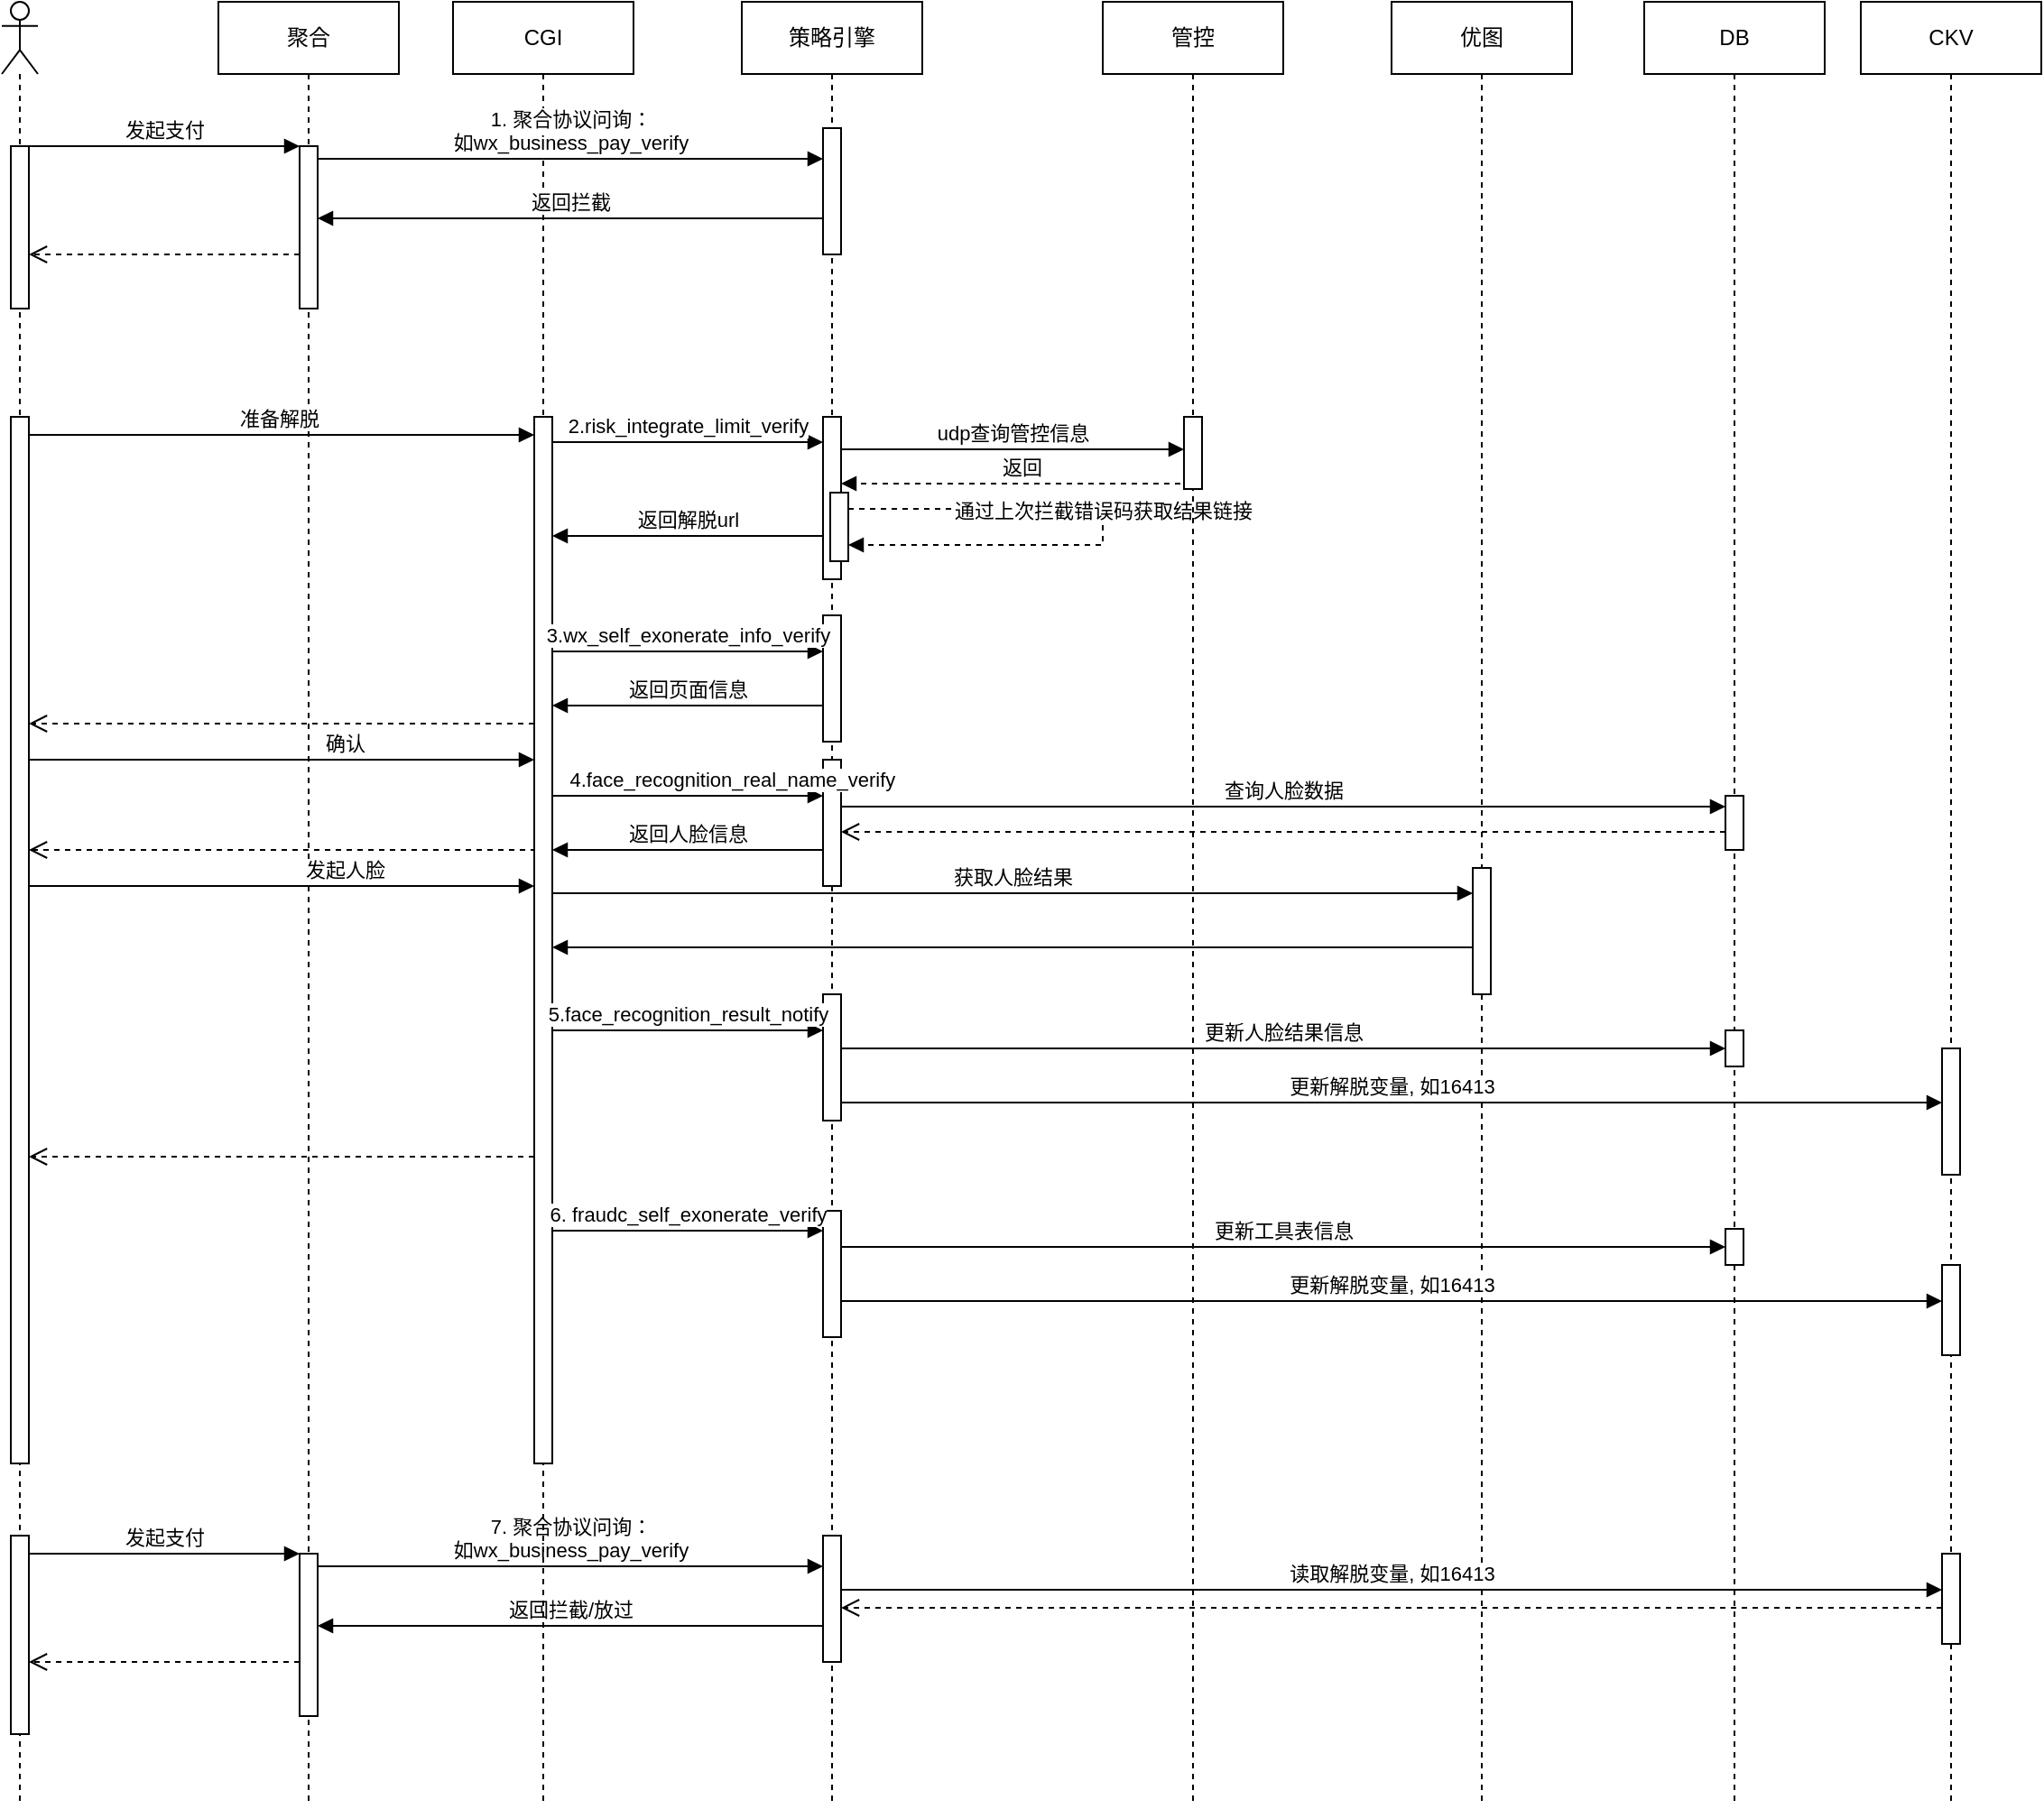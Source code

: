 <mxfile version="21.1.1" type="github">
  <diagram name="Page-1" id="2YBvvXClWsGukQMizWep">
    <mxGraphModel dx="2020" dy="985" grid="1" gridSize="10" guides="1" tooltips="1" connect="1" arrows="1" fold="1" page="1" pageScale="1" pageWidth="850" pageHeight="1100" math="0" shadow="0">
      <root>
        <mxCell id="0" />
        <mxCell id="1" parent="0" />
        <mxCell id="7k-lvp4XkaIvdBZKLIx3-6" value="" style="shape=umlLifeline;perimeter=lifelinePerimeter;whiteSpace=wrap;html=1;container=1;dropTarget=0;collapsible=0;recursiveResize=0;outlineConnect=0;portConstraint=eastwest;newEdgeStyle={&quot;edgeStyle&quot;:&quot;elbowEdgeStyle&quot;,&quot;elbow&quot;:&quot;vertical&quot;,&quot;curved&quot;:0,&quot;rounded&quot;:0};participant=umlActor;" vertex="1" parent="1">
          <mxGeometry x="90" y="40" width="20" height="1000" as="geometry" />
        </mxCell>
        <mxCell id="7k-lvp4XkaIvdBZKLIx3-7" value="" style="html=1;points=[];perimeter=orthogonalPerimeter;outlineConnect=0;targetShapes=umlLifeline;portConstraint=eastwest;newEdgeStyle={&quot;edgeStyle&quot;:&quot;elbowEdgeStyle&quot;,&quot;elbow&quot;:&quot;vertical&quot;,&quot;curved&quot;:0,&quot;rounded&quot;:0};" vertex="1" parent="7k-lvp4XkaIvdBZKLIx3-6">
          <mxGeometry x="5" y="80" width="10" height="90" as="geometry" />
        </mxCell>
        <mxCell id="hi3D_tC1tFswLXesbzHT-98" value="策略引擎" style="shape=umlLifeline;perimeter=lifelinePerimeter;whiteSpace=wrap;html=1;container=0;dropTarget=0;collapsible=0;recursiveResize=0;outlineConnect=0;portConstraint=eastwest;newEdgeStyle={&quot;edgeStyle&quot;:&quot;elbowEdgeStyle&quot;,&quot;elbow&quot;:&quot;vertical&quot;,&quot;curved&quot;:0,&quot;rounded&quot;:0};" parent="1" vertex="1">
          <mxGeometry x="500" y="40" width="100" height="1000" as="geometry" />
        </mxCell>
        <mxCell id="hi3D_tC1tFswLXesbzHT-99" value="" style="html=1;points=[];perimeter=orthogonalPerimeter;outlineConnect=0;targetShapes=umlLifeline;portConstraint=eastwest;newEdgeStyle={&quot;edgeStyle&quot;:&quot;elbowEdgeStyle&quot;,&quot;elbow&quot;:&quot;vertical&quot;,&quot;curved&quot;:0,&quot;rounded&quot;:0};" parent="hi3D_tC1tFswLXesbzHT-98" vertex="1">
          <mxGeometry x="45" y="70" width="10" height="70" as="geometry" />
        </mxCell>
        <mxCell id="hi3D_tC1tFswLXesbzHT-106" value="" style="html=1;points=[];perimeter=orthogonalPerimeter;outlineConnect=0;targetShapes=umlLifeline;portConstraint=eastwest;newEdgeStyle={&quot;edgeStyle&quot;:&quot;elbowEdgeStyle&quot;,&quot;elbow&quot;:&quot;vertical&quot;,&quot;curved&quot;:0,&quot;rounded&quot;:0};" parent="hi3D_tC1tFswLXesbzHT-98" vertex="1">
          <mxGeometry x="45" y="230" width="10" height="90" as="geometry" />
        </mxCell>
        <mxCell id="hi3D_tC1tFswLXesbzHT-119" value="" style="html=1;points=[];perimeter=orthogonalPerimeter;outlineConnect=0;targetShapes=umlLifeline;portConstraint=eastwest;newEdgeStyle={&quot;edgeStyle&quot;:&quot;elbowEdgeStyle&quot;,&quot;elbow&quot;:&quot;vertical&quot;,&quot;curved&quot;:0,&quot;rounded&quot;:0};" parent="hi3D_tC1tFswLXesbzHT-98" vertex="1">
          <mxGeometry x="49" y="272" width="10" height="38" as="geometry" />
        </mxCell>
        <mxCell id="hi3D_tC1tFswLXesbzHT-120" value="通过上次拦截错误码获取结果链接" style="html=1;verticalAlign=bottom;endArrow=block;edgeStyle=elbowEdgeStyle;elbow=vertical;curved=0;rounded=0;dashed=1;" parent="hi3D_tC1tFswLXesbzHT-98" source="hi3D_tC1tFswLXesbzHT-119" target="hi3D_tC1tFswLXesbzHT-119" edge="1">
          <mxGeometry width="80" relative="1" as="geometry">
            <mxPoint x="255" y="267" as="sourcePoint" />
            <mxPoint x="65" y="277" as="targetPoint" />
            <Array as="points">
              <mxPoint x="200" y="291" />
            </Array>
          </mxGeometry>
        </mxCell>
        <mxCell id="hi3D_tC1tFswLXesbzHT-137" value="" style="html=1;points=[];perimeter=orthogonalPerimeter;outlineConnect=0;targetShapes=umlLifeline;portConstraint=eastwest;newEdgeStyle={&quot;edgeStyle&quot;:&quot;elbowEdgeStyle&quot;,&quot;elbow&quot;:&quot;vertical&quot;,&quot;curved&quot;:0,&quot;rounded&quot;:0};" parent="hi3D_tC1tFswLXesbzHT-98" vertex="1">
          <mxGeometry x="45" y="340" width="10" height="70" as="geometry" />
        </mxCell>
        <mxCell id="hi3D_tC1tFswLXesbzHT-142" value="" style="html=1;points=[];perimeter=orthogonalPerimeter;outlineConnect=0;targetShapes=umlLifeline;portConstraint=eastwest;newEdgeStyle={&quot;edgeStyle&quot;:&quot;elbowEdgeStyle&quot;,&quot;elbow&quot;:&quot;vertical&quot;,&quot;curved&quot;:0,&quot;rounded&quot;:0};" parent="hi3D_tC1tFswLXesbzHT-98" vertex="1">
          <mxGeometry x="45" y="420" width="10" height="70" as="geometry" />
        </mxCell>
        <mxCell id="hi3D_tC1tFswLXesbzHT-144" value="返回人脸信息" style="html=1;verticalAlign=bottom;endArrow=block;edgeStyle=elbowEdgeStyle;elbow=horizontal;curved=0;rounded=0;" parent="hi3D_tC1tFswLXesbzHT-98" source="hi3D_tC1tFswLXesbzHT-142" edge="1">
          <mxGeometry relative="1" as="geometry">
            <mxPoint x="40" y="470" as="sourcePoint" />
            <Array as="points">
              <mxPoint x="-55" y="470" />
              <mxPoint x="-95" y="620" />
              <mxPoint x="-315" y="430" />
            </Array>
            <mxPoint x="-105" y="470" as="targetPoint" />
          </mxGeometry>
        </mxCell>
        <mxCell id="hi3D_tC1tFswLXesbzHT-143" value="&amp;nbsp; &amp;nbsp; &amp;nbsp; &amp;nbsp; &amp;nbsp; &amp;nbsp; &amp;nbsp; &amp;nbsp; 4.face_recognition_real_name_verify" style="html=1;verticalAlign=bottom;endArrow=block;edgeStyle=elbowEdgeStyle;elbow=vertical;curved=0;rounded=0;" parent="hi3D_tC1tFswLXesbzHT-98" target="hi3D_tC1tFswLXesbzHT-142" edge="1">
          <mxGeometry width="80" relative="1" as="geometry">
            <mxPoint x="-105" y="440" as="sourcePoint" />
            <mxPoint x="40" y="430" as="targetPoint" />
            <Array as="points">
              <mxPoint x="-20" y="440" />
              <mxPoint x="5" y="430" />
            </Array>
          </mxGeometry>
        </mxCell>
        <mxCell id="hi3D_tC1tFswLXesbzHT-151" value="" style="html=1;points=[];perimeter=orthogonalPerimeter;outlineConnect=0;targetShapes=umlLifeline;portConstraint=eastwest;newEdgeStyle={&quot;edgeStyle&quot;:&quot;elbowEdgeStyle&quot;,&quot;elbow&quot;:&quot;vertical&quot;,&quot;curved&quot;:0,&quot;rounded&quot;:0};" parent="hi3D_tC1tFswLXesbzHT-98" vertex="1">
          <mxGeometry x="45" y="550" width="10" height="70" as="geometry" />
        </mxCell>
        <mxCell id="hi3D_tC1tFswLXesbzHT-164" value="" style="html=1;points=[];perimeter=orthogonalPerimeter;outlineConnect=0;targetShapes=umlLifeline;portConstraint=eastwest;newEdgeStyle={&quot;edgeStyle&quot;:&quot;elbowEdgeStyle&quot;,&quot;elbow&quot;:&quot;vertical&quot;,&quot;curved&quot;:0,&quot;rounded&quot;:0};" parent="hi3D_tC1tFswLXesbzHT-98" vertex="1">
          <mxGeometry x="45" y="670" width="10" height="70" as="geometry" />
        </mxCell>
        <mxCell id="aM9ryv3xv72pqoxQDRHE-5" value="聚合" style="shape=umlLifeline;perimeter=lifelinePerimeter;whiteSpace=wrap;html=1;container=0;dropTarget=0;collapsible=0;recursiveResize=0;outlineConnect=0;portConstraint=eastwest;newEdgeStyle={&quot;edgeStyle&quot;:&quot;elbowEdgeStyle&quot;,&quot;elbow&quot;:&quot;vertical&quot;,&quot;curved&quot;:0,&quot;rounded&quot;:0};" parent="1" vertex="1">
          <mxGeometry x="210" y="40" width="100" height="1000" as="geometry" />
        </mxCell>
        <mxCell id="aM9ryv3xv72pqoxQDRHE-6" value="" style="html=1;points=[];perimeter=orthogonalPerimeter;outlineConnect=0;targetShapes=umlLifeline;portConstraint=eastwest;newEdgeStyle={&quot;edgeStyle&quot;:&quot;elbowEdgeStyle&quot;,&quot;elbow&quot;:&quot;vertical&quot;,&quot;curved&quot;:0,&quot;rounded&quot;:0};" parent="aM9ryv3xv72pqoxQDRHE-5" vertex="1">
          <mxGeometry x="45" y="80" width="10" height="90" as="geometry" />
        </mxCell>
        <mxCell id="hi3D_tC1tFswLXesbzHT-102" value="" style="html=1;points=[];perimeter=orthogonalPerimeter;outlineConnect=0;targetShapes=umlLifeline;portConstraint=eastwest;newEdgeStyle={&quot;edgeStyle&quot;:&quot;elbowEdgeStyle&quot;,&quot;elbow&quot;:&quot;vertical&quot;,&quot;curved&quot;:0,&quot;rounded&quot;:0};" parent="aM9ryv3xv72pqoxQDRHE-5" vertex="1">
          <mxGeometry x="-115" y="230" width="10" height="580" as="geometry" />
        </mxCell>
        <mxCell id="hi3D_tC1tFswLXesbzHT-171" value="" style="html=1;points=[];perimeter=orthogonalPerimeter;outlineConnect=0;targetShapes=umlLifeline;portConstraint=eastwest;newEdgeStyle={&quot;edgeStyle&quot;:&quot;elbowEdgeStyle&quot;,&quot;elbow&quot;:&quot;vertical&quot;,&quot;curved&quot;:0,&quot;rounded&quot;:0};" parent="aM9ryv3xv72pqoxQDRHE-5" vertex="1">
          <mxGeometry x="335" y="850" width="10" height="70" as="geometry" />
        </mxCell>
        <mxCell id="hi3D_tC1tFswLXesbzHT-172" value="" style="html=1;points=[];perimeter=orthogonalPerimeter;outlineConnect=0;targetShapes=umlLifeline;portConstraint=eastwest;newEdgeStyle={&quot;edgeStyle&quot;:&quot;elbowEdgeStyle&quot;,&quot;elbow&quot;:&quot;vertical&quot;,&quot;curved&quot;:0,&quot;rounded&quot;:0};" parent="aM9ryv3xv72pqoxQDRHE-5" vertex="1">
          <mxGeometry x="-115" y="850" width="10" height="110" as="geometry" />
        </mxCell>
        <mxCell id="hi3D_tC1tFswLXesbzHT-173" value="" style="html=1;points=[];perimeter=orthogonalPerimeter;outlineConnect=0;targetShapes=umlLifeline;portConstraint=eastwest;newEdgeStyle={&quot;edgeStyle&quot;:&quot;elbowEdgeStyle&quot;,&quot;elbow&quot;:&quot;vertical&quot;,&quot;curved&quot;:0,&quot;rounded&quot;:0};" parent="aM9ryv3xv72pqoxQDRHE-5" vertex="1">
          <mxGeometry x="45" y="860" width="10" height="90" as="geometry" />
        </mxCell>
        <mxCell id="hi3D_tC1tFswLXesbzHT-174" value="发起支付" style="html=1;verticalAlign=bottom;endArrow=block;edgeStyle=elbowEdgeStyle;elbow=horizontal;curved=0;rounded=0;" parent="aM9ryv3xv72pqoxQDRHE-5" source="hi3D_tC1tFswLXesbzHT-172" target="hi3D_tC1tFswLXesbzHT-173" edge="1">
          <mxGeometry relative="1" as="geometry">
            <mxPoint x="-15" y="870" as="sourcePoint" />
            <Array as="points">
              <mxPoint x="-30" y="860" />
            </Array>
          </mxGeometry>
        </mxCell>
        <mxCell id="hi3D_tC1tFswLXesbzHT-175" value="" style="html=1;verticalAlign=bottom;endArrow=open;dashed=1;endSize=8;edgeStyle=elbowEdgeStyle;elbow=vertical;curved=0;rounded=0;" parent="aM9ryv3xv72pqoxQDRHE-5" source="hi3D_tC1tFswLXesbzHT-173" target="hi3D_tC1tFswLXesbzHT-172" edge="1">
          <mxGeometry relative="1" as="geometry">
            <mxPoint x="-15" y="945" as="targetPoint" />
            <Array as="points">
              <mxPoint x="30" y="920" />
              <mxPoint x="-20" y="1020" />
            </Array>
          </mxGeometry>
        </mxCell>
        <mxCell id="hi3D_tC1tFswLXesbzHT-176" value="7. 聚合协议问询：&lt;br&gt;如wx_business_pay_verify" style="html=1;verticalAlign=bottom;endArrow=block;edgeStyle=elbowEdgeStyle;elbow=vertical;curved=0;rounded=0;" parent="aM9ryv3xv72pqoxQDRHE-5" target="hi3D_tC1tFswLXesbzHT-171" edge="1">
          <mxGeometry width="80" relative="1" as="geometry">
            <mxPoint x="55" y="867" as="sourcePoint" />
            <mxPoint x="300" y="867" as="targetPoint" />
          </mxGeometry>
        </mxCell>
        <mxCell id="hi3D_tC1tFswLXesbzHT-177" value="返回拦截/放过" style="html=1;verticalAlign=bottom;endArrow=block;edgeStyle=elbowEdgeStyle;elbow=horizontal;curved=0;rounded=0;" parent="aM9ryv3xv72pqoxQDRHE-5" source="hi3D_tC1tFswLXesbzHT-171" edge="1" target="hi3D_tC1tFswLXesbzHT-173">
          <mxGeometry relative="1" as="geometry">
            <mxPoint x="-95" y="870" as="sourcePoint" />
            <Array as="points">
              <mxPoint x="180" y="900" />
            </Array>
            <mxPoint x="50" y="900" as="targetPoint" />
          </mxGeometry>
        </mxCell>
        <mxCell id="aM9ryv3xv72pqoxQDRHE-7" value="发起支付" style="html=1;verticalAlign=bottom;endArrow=block;edgeStyle=elbowEdgeStyle;elbow=horizontal;curved=0;rounded=0;" parent="1" target="aM9ryv3xv72pqoxQDRHE-6" edge="1">
          <mxGeometry relative="1" as="geometry">
            <mxPoint x="105" y="120" as="sourcePoint" />
            <Array as="points">
              <mxPoint x="180" y="120" />
            </Array>
          </mxGeometry>
        </mxCell>
        <mxCell id="aM9ryv3xv72pqoxQDRHE-8" value="" style="html=1;verticalAlign=bottom;endArrow=open;dashed=1;endSize=8;edgeStyle=elbowEdgeStyle;elbow=vertical;curved=0;rounded=0;" parent="1" source="aM9ryv3xv72pqoxQDRHE-6" edge="1">
          <mxGeometry relative="1" as="geometry">
            <mxPoint x="105" y="180" as="targetPoint" />
            <Array as="points">
              <mxPoint x="240" y="180" />
              <mxPoint x="190" y="280" />
            </Array>
          </mxGeometry>
        </mxCell>
        <mxCell id="hi3D_tC1tFswLXesbzHT-90" value="CGI" style="shape=umlLifeline;perimeter=lifelinePerimeter;whiteSpace=wrap;html=1;container=0;dropTarget=0;collapsible=0;recursiveResize=0;outlineConnect=0;portConstraint=eastwest;newEdgeStyle={&quot;edgeStyle&quot;:&quot;elbowEdgeStyle&quot;,&quot;elbow&quot;:&quot;vertical&quot;,&quot;curved&quot;:0,&quot;rounded&quot;:0};" parent="1" vertex="1">
          <mxGeometry x="340" y="40" width="100" height="1000" as="geometry" />
        </mxCell>
        <mxCell id="hi3D_tC1tFswLXesbzHT-103" value="" style="html=1;points=[];perimeter=orthogonalPerimeter;outlineConnect=0;targetShapes=umlLifeline;portConstraint=eastwest;newEdgeStyle={&quot;edgeStyle&quot;:&quot;elbowEdgeStyle&quot;,&quot;elbow&quot;:&quot;vertical&quot;,&quot;curved&quot;:0,&quot;rounded&quot;:0};" parent="hi3D_tC1tFswLXesbzHT-90" vertex="1">
          <mxGeometry x="45" y="230" width="10" height="580" as="geometry" />
        </mxCell>
        <mxCell id="hi3D_tC1tFswLXesbzHT-100" value="1. 聚合协议问询：&lt;br&gt;如wx_business_pay_verify" style="html=1;verticalAlign=bottom;endArrow=block;edgeStyle=elbowEdgeStyle;elbow=vertical;curved=0;rounded=0;" parent="1" target="hi3D_tC1tFswLXesbzHT-99" edge="1">
          <mxGeometry width="80" relative="1" as="geometry">
            <mxPoint x="265" y="127" as="sourcePoint" />
            <mxPoint x="510" y="127" as="targetPoint" />
          </mxGeometry>
        </mxCell>
        <mxCell id="hi3D_tC1tFswLXesbzHT-101" value="返回拦截" style="html=1;verticalAlign=bottom;endArrow=block;edgeStyle=elbowEdgeStyle;elbow=horizontal;curved=0;rounded=0;" parent="1" source="hi3D_tC1tFswLXesbzHT-99" edge="1" target="aM9ryv3xv72pqoxQDRHE-6">
          <mxGeometry relative="1" as="geometry">
            <mxPoint x="115" y="130" as="sourcePoint" />
            <Array as="points">
              <mxPoint x="390" y="160" />
            </Array>
            <mxPoint x="270" y="160" as="targetPoint" />
          </mxGeometry>
        </mxCell>
        <mxCell id="hi3D_tC1tFswLXesbzHT-104" value="准备解脱&amp;nbsp;" style="html=1;verticalAlign=bottom;endArrow=block;edgeStyle=elbowEdgeStyle;elbow=horizontal;curved=0;rounded=0;" parent="1" source="hi3D_tC1tFswLXesbzHT-102" target="hi3D_tC1tFswLXesbzHT-103" edge="1">
          <mxGeometry relative="1" as="geometry">
            <mxPoint x="195" y="290" as="sourcePoint" />
            <Array as="points">
              <mxPoint x="180" y="280" />
            </Array>
          </mxGeometry>
        </mxCell>
        <mxCell id="hi3D_tC1tFswLXesbzHT-105" value="" style="html=1;verticalAlign=bottom;endArrow=open;dashed=1;endSize=8;edgeStyle=elbowEdgeStyle;elbow=vertical;curved=0;rounded=0;" parent="1" target="hi3D_tC1tFswLXesbzHT-102" edge="1">
          <mxGeometry relative="1" as="geometry">
            <mxPoint x="110" y="490" as="targetPoint" />
            <Array as="points">
              <mxPoint x="270" y="510" />
              <mxPoint x="200" y="570" />
              <mxPoint x="250" y="440" />
              <mxPoint x="270" y="350" />
              <mxPoint x="260" y="490" />
              <mxPoint x="190" y="483" />
            </Array>
            <mxPoint x="385" y="353" as="sourcePoint" />
          </mxGeometry>
        </mxCell>
        <mxCell id="hi3D_tC1tFswLXesbzHT-109" value="返回解脱url" style="html=1;verticalAlign=bottom;endArrow=block;edgeStyle=elbowEdgeStyle;elbow=horizontal;curved=0;rounded=0;" parent="1" source="hi3D_tC1tFswLXesbzHT-106" edge="1">
          <mxGeometry relative="1" as="geometry">
            <mxPoint x="530" y="336" as="sourcePoint" />
            <Array as="points">
              <mxPoint x="450" y="336" />
              <mxPoint x="410" y="486" />
              <mxPoint x="190" y="296" />
            </Array>
            <mxPoint x="395" y="336" as="targetPoint" />
          </mxGeometry>
        </mxCell>
        <mxCell id="hi3D_tC1tFswLXesbzHT-111" value="2.risk_integrate_limit_verify" style="html=1;verticalAlign=bottom;endArrow=block;edgeStyle=elbowEdgeStyle;elbow=vertical;curved=0;rounded=0;" parent="1" target="hi3D_tC1tFswLXesbzHT-106" edge="1">
          <mxGeometry width="80" relative="1" as="geometry">
            <mxPoint x="395" y="284" as="sourcePoint" />
            <mxPoint x="540" y="284" as="targetPoint" />
            <Array as="points">
              <mxPoint x="510" y="284" />
            </Array>
          </mxGeometry>
        </mxCell>
        <mxCell id="hi3D_tC1tFswLXesbzHT-112" value="管控" style="shape=umlLifeline;perimeter=lifelinePerimeter;whiteSpace=wrap;html=1;container=0;dropTarget=0;collapsible=0;recursiveResize=0;outlineConnect=0;portConstraint=eastwest;newEdgeStyle={&quot;edgeStyle&quot;:&quot;elbowEdgeStyle&quot;,&quot;elbow&quot;:&quot;vertical&quot;,&quot;curved&quot;:0,&quot;rounded&quot;:0};" parent="1" vertex="1">
          <mxGeometry x="700" y="40" width="100" height="1000" as="geometry" />
        </mxCell>
        <mxCell id="hi3D_tC1tFswLXesbzHT-114" value="" style="html=1;points=[];perimeter=orthogonalPerimeter;outlineConnect=0;targetShapes=umlLifeline;portConstraint=eastwest;newEdgeStyle={&quot;edgeStyle&quot;:&quot;elbowEdgeStyle&quot;,&quot;elbow&quot;:&quot;vertical&quot;,&quot;curved&quot;:0,&quot;rounded&quot;:0};" parent="hi3D_tC1tFswLXesbzHT-112" vertex="1">
          <mxGeometry x="45" y="230" width="10" height="40" as="geometry" />
        </mxCell>
        <mxCell id="hi3D_tC1tFswLXesbzHT-115" value="udp查询管控信息" style="html=1;verticalAlign=bottom;endArrow=block;edgeStyle=elbowEdgeStyle;elbow=vertical;curved=0;rounded=0;" parent="1" edge="1">
          <mxGeometry width="80" relative="1" as="geometry">
            <mxPoint x="555" y="288" as="sourcePoint" />
            <mxPoint x="745" y="288" as="targetPoint" />
          </mxGeometry>
        </mxCell>
        <mxCell id="hi3D_tC1tFswLXesbzHT-116" value="返回" style="html=1;verticalAlign=bottom;endArrow=block;edgeStyle=elbowEdgeStyle;elbow=vertical;curved=0;rounded=0;dashed=1;" parent="1" target="hi3D_tC1tFswLXesbzHT-106" edge="1">
          <mxGeometry width="80" relative="1" as="geometry">
            <mxPoint x="745" y="297" as="sourcePoint" />
            <mxPoint x="555" y="297" as="targetPoint" />
            <Array as="points">
              <mxPoint x="750" y="307" />
            </Array>
          </mxGeometry>
        </mxCell>
        <mxCell id="hi3D_tC1tFswLXesbzHT-117" value="优图" style="shape=umlLifeline;perimeter=lifelinePerimeter;whiteSpace=wrap;html=1;container=0;dropTarget=0;collapsible=0;recursiveResize=0;outlineConnect=0;portConstraint=eastwest;newEdgeStyle={&quot;edgeStyle&quot;:&quot;elbowEdgeStyle&quot;,&quot;elbow&quot;:&quot;vertical&quot;,&quot;curved&quot;:0,&quot;rounded&quot;:0};" parent="1" vertex="1">
          <mxGeometry x="860" y="40" width="100" height="1000" as="geometry" />
        </mxCell>
        <mxCell id="hi3D_tC1tFswLXesbzHT-146" value="" style="html=1;points=[];perimeter=orthogonalPerimeter;outlineConnect=0;targetShapes=umlLifeline;portConstraint=eastwest;newEdgeStyle={&quot;edgeStyle&quot;:&quot;elbowEdgeStyle&quot;,&quot;elbow&quot;:&quot;vertical&quot;,&quot;curved&quot;:0,&quot;rounded&quot;:0};" parent="hi3D_tC1tFswLXesbzHT-117" vertex="1">
          <mxGeometry x="45" y="480" width="10" height="70" as="geometry" />
        </mxCell>
        <mxCell id="hi3D_tC1tFswLXesbzHT-138" value="3.wx_self_exonerate_info_verify&lt;br&gt;" style="html=1;verticalAlign=bottom;endArrow=block;edgeStyle=elbowEdgeStyle;elbow=vertical;curved=0;rounded=0;" parent="1" source="hi3D_tC1tFswLXesbzHT-103" target="hi3D_tC1tFswLXesbzHT-137" edge="1">
          <mxGeometry width="80" relative="1" as="geometry">
            <mxPoint x="390" y="390" as="sourcePoint" />
            <mxPoint x="540" y="390" as="targetPoint" />
            <Array as="points">
              <mxPoint x="480" y="400" />
              <mxPoint x="505" y="390" />
            </Array>
          </mxGeometry>
        </mxCell>
        <mxCell id="hi3D_tC1tFswLXesbzHT-139" value="发起人脸" style="html=1;verticalAlign=bottom;endArrow=block;edgeStyle=elbowEdgeStyle;elbow=horizontal;curved=0;rounded=0;" parent="1" edge="1">
          <mxGeometry x="0.25" relative="1" as="geometry">
            <mxPoint x="105" y="530" as="sourcePoint" />
            <Array as="points">
              <mxPoint x="270" y="530" />
              <mxPoint x="300" y="600" />
              <mxPoint x="185" y="390" />
            </Array>
            <mxPoint x="385" y="530" as="targetPoint" />
            <mxPoint as="offset" />
          </mxGeometry>
        </mxCell>
        <mxCell id="hi3D_tC1tFswLXesbzHT-140" value="返回页面信息" style="html=1;verticalAlign=bottom;endArrow=block;edgeStyle=elbowEdgeStyle;elbow=horizontal;curved=0;rounded=0;" parent="1" source="hi3D_tC1tFswLXesbzHT-137" target="hi3D_tC1tFswLXesbzHT-103" edge="1">
          <mxGeometry relative="1" as="geometry">
            <mxPoint x="540" y="430" as="sourcePoint" />
            <Array as="points">
              <mxPoint x="445" y="430" />
              <mxPoint x="405" y="580" />
              <mxPoint x="185" y="390" />
            </Array>
            <mxPoint x="400" y="430" as="targetPoint" />
          </mxGeometry>
        </mxCell>
        <mxCell id="hi3D_tC1tFswLXesbzHT-145" value="获取人脸结果" style="html=1;verticalAlign=bottom;endArrow=block;edgeStyle=elbowEdgeStyle;elbow=vertical;curved=0;rounded=0;" parent="1" target="hi3D_tC1tFswLXesbzHT-146" edge="1">
          <mxGeometry width="80" relative="1" as="geometry">
            <mxPoint x="395" y="534" as="sourcePoint" />
            <mxPoint x="905" y="519" as="targetPoint" />
            <Array as="points">
              <mxPoint x="910" y="534" />
            </Array>
          </mxGeometry>
        </mxCell>
        <mxCell id="hi3D_tC1tFswLXesbzHT-147" value="" style="html=1;verticalAlign=bottom;endArrow=block;edgeStyle=elbowEdgeStyle;elbow=horizontal;curved=0;rounded=0;" parent="1" edge="1">
          <mxGeometry relative="1" as="geometry">
            <mxPoint x="905" y="564" as="sourcePoint" />
            <Array as="points">
              <mxPoint x="455" y="564" />
              <mxPoint x="415" y="714" />
              <mxPoint x="195" y="524" />
            </Array>
            <mxPoint x="395.0" y="564" as="targetPoint" />
          </mxGeometry>
        </mxCell>
        <mxCell id="hi3D_tC1tFswLXesbzHT-152" value="5.face_recognition_result_notify" style="html=1;verticalAlign=bottom;endArrow=block;edgeStyle=elbowEdgeStyle;elbow=vertical;curved=0;rounded=0;" parent="1" source="hi3D_tC1tFswLXesbzHT-103" target="hi3D_tC1tFswLXesbzHT-151" edge="1">
          <mxGeometry width="80" relative="1" as="geometry">
            <mxPoint x="400" y="610" as="sourcePoint" />
            <mxPoint x="540" y="610" as="targetPoint" />
            <Array as="points">
              <mxPoint x="485" y="610" />
              <mxPoint x="510" y="600" />
            </Array>
          </mxGeometry>
        </mxCell>
        <mxCell id="hi3D_tC1tFswLXesbzHT-153" value="DB" style="shape=umlLifeline;perimeter=lifelinePerimeter;whiteSpace=wrap;html=1;container=0;dropTarget=0;collapsible=0;recursiveResize=0;outlineConnect=0;portConstraint=eastwest;newEdgeStyle={&quot;edgeStyle&quot;:&quot;elbowEdgeStyle&quot;,&quot;elbow&quot;:&quot;vertical&quot;,&quot;curved&quot;:0,&quot;rounded&quot;:0};" parent="1" vertex="1">
          <mxGeometry x="1000" y="40" width="100" height="1000" as="geometry" />
        </mxCell>
        <mxCell id="hi3D_tC1tFswLXesbzHT-154" value="" style="html=1;points=[];perimeter=orthogonalPerimeter;outlineConnect=0;targetShapes=umlLifeline;portConstraint=eastwest;newEdgeStyle={&quot;edgeStyle&quot;:&quot;elbowEdgeStyle&quot;,&quot;elbow&quot;:&quot;vertical&quot;,&quot;curved&quot;:0,&quot;rounded&quot;:0};" parent="hi3D_tC1tFswLXesbzHT-153" vertex="1">
          <mxGeometry x="45" y="570" width="10" height="20" as="geometry" />
        </mxCell>
        <mxCell id="hi3D_tC1tFswLXesbzHT-158" value="" style="html=1;points=[];perimeter=orthogonalPerimeter;outlineConnect=0;targetShapes=umlLifeline;portConstraint=eastwest;newEdgeStyle={&quot;edgeStyle&quot;:&quot;elbowEdgeStyle&quot;,&quot;elbow&quot;:&quot;vertical&quot;,&quot;curved&quot;:0,&quot;rounded&quot;:0};" parent="hi3D_tC1tFswLXesbzHT-153" vertex="1">
          <mxGeometry x="45" y="440" width="10" height="30" as="geometry" />
        </mxCell>
        <mxCell id="hi3D_tC1tFswLXesbzHT-167" value="" style="html=1;points=[];perimeter=orthogonalPerimeter;outlineConnect=0;targetShapes=umlLifeline;portConstraint=eastwest;newEdgeStyle={&quot;edgeStyle&quot;:&quot;elbowEdgeStyle&quot;,&quot;elbow&quot;:&quot;vertical&quot;,&quot;curved&quot;:0,&quot;rounded&quot;:0};" parent="hi3D_tC1tFswLXesbzHT-153" vertex="1">
          <mxGeometry x="45" y="680" width="10" height="20" as="geometry" />
        </mxCell>
        <mxCell id="hi3D_tC1tFswLXesbzHT-155" value="CKV" style="shape=umlLifeline;perimeter=lifelinePerimeter;whiteSpace=wrap;html=1;container=0;dropTarget=0;collapsible=0;recursiveResize=0;outlineConnect=0;portConstraint=eastwest;newEdgeStyle={&quot;edgeStyle&quot;:&quot;elbowEdgeStyle&quot;,&quot;elbow&quot;:&quot;vertical&quot;,&quot;curved&quot;:0,&quot;rounded&quot;:0};" parent="1" vertex="1">
          <mxGeometry x="1120" y="40" width="100" height="1000" as="geometry" />
        </mxCell>
        <mxCell id="hi3D_tC1tFswLXesbzHT-156" value="" style="html=1;points=[];perimeter=orthogonalPerimeter;outlineConnect=0;targetShapes=umlLifeline;portConstraint=eastwest;newEdgeStyle={&quot;edgeStyle&quot;:&quot;elbowEdgeStyle&quot;,&quot;elbow&quot;:&quot;vertical&quot;,&quot;curved&quot;:0,&quot;rounded&quot;:0};" parent="hi3D_tC1tFswLXesbzHT-155" vertex="1">
          <mxGeometry x="45" y="580" width="10" height="70" as="geometry" />
        </mxCell>
        <mxCell id="hi3D_tC1tFswLXesbzHT-168" value="" style="html=1;points=[];perimeter=orthogonalPerimeter;outlineConnect=0;targetShapes=umlLifeline;portConstraint=eastwest;newEdgeStyle={&quot;edgeStyle&quot;:&quot;elbowEdgeStyle&quot;,&quot;elbow&quot;:&quot;vertical&quot;,&quot;curved&quot;:0,&quot;rounded&quot;:0};" parent="hi3D_tC1tFswLXesbzHT-155" vertex="1">
          <mxGeometry x="45" y="700" width="10" height="50" as="geometry" />
        </mxCell>
        <mxCell id="hi3D_tC1tFswLXesbzHT-178" value="" style="html=1;points=[];perimeter=orthogonalPerimeter;outlineConnect=0;targetShapes=umlLifeline;portConstraint=eastwest;newEdgeStyle={&quot;edgeStyle&quot;:&quot;elbowEdgeStyle&quot;,&quot;elbow&quot;:&quot;vertical&quot;,&quot;curved&quot;:0,&quot;rounded&quot;:0};" parent="hi3D_tC1tFswLXesbzHT-155" vertex="1">
          <mxGeometry x="45" y="860" width="10" height="50" as="geometry" />
        </mxCell>
        <mxCell id="hi3D_tC1tFswLXesbzHT-159" value="查询人脸数据" style="html=1;verticalAlign=bottom;endArrow=block;edgeStyle=elbowEdgeStyle;elbow=vertical;curved=0;rounded=0;" parent="1" source="hi3D_tC1tFswLXesbzHT-142" target="hi3D_tC1tFswLXesbzHT-158" edge="1">
          <mxGeometry width="80" relative="1" as="geometry">
            <mxPoint x="560" y="486" as="sourcePoint" />
            <mxPoint x="745" y="486" as="targetPoint" />
            <Array as="points">
              <mxPoint x="645" y="486" />
              <mxPoint x="670" y="476" />
            </Array>
          </mxGeometry>
        </mxCell>
        <mxCell id="hi3D_tC1tFswLXesbzHT-160" value="" style="html=1;verticalAlign=bottom;endArrow=open;dashed=1;endSize=8;edgeStyle=elbowEdgeStyle;elbow=vertical;curved=0;rounded=0;" parent="1" source="hi3D_tC1tFswLXesbzHT-158" target="hi3D_tC1tFswLXesbzHT-142" edge="1">
          <mxGeometry relative="1" as="geometry">
            <mxPoint x="570" y="500" as="targetPoint" />
            <Array as="points">
              <mxPoint x="1040" y="500" />
              <mxPoint x="725" y="640" />
              <mxPoint x="655" y="633" />
            </Array>
            <mxPoint x="850" y="503" as="sourcePoint" />
          </mxGeometry>
        </mxCell>
        <mxCell id="hi3D_tC1tFswLXesbzHT-161" value="更新人脸结果信息" style="html=1;verticalAlign=bottom;endArrow=block;edgeStyle=elbowEdgeStyle;elbow=vertical;curved=0;rounded=0;" parent="1" source="hi3D_tC1tFswLXesbzHT-151" target="hi3D_tC1tFswLXesbzHT-154" edge="1">
          <mxGeometry width="80" relative="1" as="geometry">
            <mxPoint x="560" y="620" as="sourcePoint" />
            <mxPoint x="1050" y="620" as="targetPoint" />
            <Array as="points">
              <mxPoint x="650" y="620" />
              <mxPoint x="675" y="610" />
            </Array>
          </mxGeometry>
        </mxCell>
        <mxCell id="hi3D_tC1tFswLXesbzHT-162" value="更新解脱变量, 如16413" style="html=1;verticalAlign=bottom;endArrow=block;edgeStyle=elbowEdgeStyle;elbow=vertical;curved=0;rounded=0;" parent="1" source="hi3D_tC1tFswLXesbzHT-151" target="hi3D_tC1tFswLXesbzHT-156" edge="1">
          <mxGeometry width="80" relative="1" as="geometry">
            <mxPoint x="565" y="630" as="sourcePoint" />
            <mxPoint x="1055" y="630" as="targetPoint" />
            <Array as="points">
              <mxPoint x="1100" y="650" />
              <mxPoint x="660" y="630" />
              <mxPoint x="685" y="620" />
            </Array>
          </mxGeometry>
        </mxCell>
        <mxCell id="hi3D_tC1tFswLXesbzHT-163" value="" style="html=1;verticalAlign=bottom;endArrow=open;dashed=1;endSize=8;edgeStyle=elbowEdgeStyle;elbow=vertical;curved=0;rounded=0;" parent="1" source="hi3D_tC1tFswLXesbzHT-103" target="hi3D_tC1tFswLXesbzHT-102" edge="1">
          <mxGeometry relative="1" as="geometry">
            <mxPoint x="100" y="670" as="targetPoint" />
            <Array as="points">
              <mxPoint x="270" y="680" />
              <mxPoint x="280" y="690" />
              <mxPoint x="390" y="670" />
              <mxPoint x="255" y="810" />
              <mxPoint x="185" y="803" />
            </Array>
            <mxPoint x="380" y="673" as="sourcePoint" />
          </mxGeometry>
        </mxCell>
        <mxCell id="hi3D_tC1tFswLXesbzHT-165" value="6.&amp;nbsp;fraudc_self_exonerate_verify" style="html=1;verticalAlign=bottom;endArrow=block;edgeStyle=elbowEdgeStyle;elbow=vertical;curved=0;rounded=0;" parent="1" edge="1">
          <mxGeometry width="80" relative="1" as="geometry">
            <mxPoint x="395.0" y="721" as="sourcePoint" />
            <mxPoint x="545.0" y="721" as="targetPoint" />
            <Array as="points">
              <mxPoint x="495" y="721" />
              <mxPoint x="520" y="711" />
            </Array>
          </mxGeometry>
        </mxCell>
        <mxCell id="hi3D_tC1tFswLXesbzHT-169" value="更新工具表信息" style="html=1;verticalAlign=bottom;endArrow=block;edgeStyle=elbowEdgeStyle;elbow=vertical;curved=0;rounded=0;" parent="1" source="hi3D_tC1tFswLXesbzHT-164" target="hi3D_tC1tFswLXesbzHT-167" edge="1">
          <mxGeometry width="80" relative="1" as="geometry">
            <mxPoint x="565" y="630" as="sourcePoint" />
            <mxPoint x="1060" y="630" as="targetPoint" />
            <Array as="points">
              <mxPoint x="800" y="730" />
              <mxPoint x="660" y="630" />
              <mxPoint x="685" y="620" />
            </Array>
          </mxGeometry>
        </mxCell>
        <mxCell id="hi3D_tC1tFswLXesbzHT-170" value="更新解脱变量, 如16413" style="html=1;verticalAlign=bottom;endArrow=block;edgeStyle=elbowEdgeStyle;elbow=vertical;curved=0;rounded=0;" parent="1" source="hi3D_tC1tFswLXesbzHT-164" target="hi3D_tC1tFswLXesbzHT-168" edge="1">
          <mxGeometry width="80" relative="1" as="geometry">
            <mxPoint x="565" y="660" as="sourcePoint" />
            <mxPoint x="1065" y="640" as="targetPoint" />
            <Array as="points">
              <mxPoint x="850" y="760" />
              <mxPoint x="670" y="640" />
              <mxPoint x="695" y="630" />
            </Array>
          </mxGeometry>
        </mxCell>
        <mxCell id="hi3D_tC1tFswLXesbzHT-179" value="读取解脱变量, 如16413" style="html=1;verticalAlign=bottom;endArrow=block;edgeStyle=elbowEdgeStyle;elbow=vertical;curved=0;rounded=0;" parent="1" source="hi3D_tC1tFswLXesbzHT-171" target="hi3D_tC1tFswLXesbzHT-178" edge="1">
          <mxGeometry width="80" relative="1" as="geometry">
            <mxPoint x="565" y="770" as="sourcePoint" />
            <mxPoint x="1175" y="770" as="targetPoint" />
            <Array as="points">
              <mxPoint x="870" y="920" />
              <mxPoint x="680" y="650" />
              <mxPoint x="705" y="640" />
            </Array>
          </mxGeometry>
        </mxCell>
        <mxCell id="hi3D_tC1tFswLXesbzHT-180" value="" style="html=1;verticalAlign=bottom;endArrow=open;dashed=1;endSize=8;edgeStyle=elbowEdgeStyle;elbow=vertical;curved=0;rounded=0;" parent="1" source="hi3D_tC1tFswLXesbzHT-178" target="hi3D_tC1tFswLXesbzHT-171" edge="1">
          <mxGeometry relative="1" as="geometry">
            <mxPoint x="660" y="960" as="targetPoint" />
            <Array as="points">
              <mxPoint x="920" y="930" />
              <mxPoint x="400" y="680" />
              <mxPoint x="265" y="820" />
              <mxPoint x="195" y="813" />
            </Array>
            <mxPoint x="395" y="700" as="sourcePoint" />
          </mxGeometry>
        </mxCell>
        <mxCell id="7k-lvp4XkaIvdBZKLIx3-1" value="" style="html=1;verticalAlign=bottom;endArrow=open;dashed=1;endSize=8;edgeStyle=elbowEdgeStyle;elbow=vertical;curved=0;rounded=0;" edge="1" parent="1" target="hi3D_tC1tFswLXesbzHT-102">
          <mxGeometry relative="1" as="geometry">
            <mxPoint x="110" y="440" as="targetPoint" />
            <Array as="points">
              <mxPoint x="275" y="440" />
              <mxPoint x="205" y="500" />
              <mxPoint x="255" y="370" />
              <mxPoint x="275" y="280" />
              <mxPoint x="265" y="420" />
              <mxPoint x="195" y="413" />
            </Array>
            <mxPoint x="385" y="440" as="sourcePoint" />
          </mxGeometry>
        </mxCell>
        <mxCell id="7k-lvp4XkaIvdBZKLIx3-2" value="确认" style="html=1;verticalAlign=bottom;endArrow=block;edgeStyle=elbowEdgeStyle;elbow=horizontal;curved=0;rounded=0;" edge="1" parent="1" source="hi3D_tC1tFswLXesbzHT-102" target="hi3D_tC1tFswLXesbzHT-103">
          <mxGeometry x="0.25" relative="1" as="geometry">
            <mxPoint x="115" y="540" as="sourcePoint" />
            <Array as="points">
              <mxPoint x="290" y="460" />
              <mxPoint x="310" y="610" />
              <mxPoint x="195" y="400" />
            </Array>
            <mxPoint x="395" y="540" as="targetPoint" />
            <mxPoint as="offset" />
          </mxGeometry>
        </mxCell>
      </root>
    </mxGraphModel>
  </diagram>
</mxfile>
